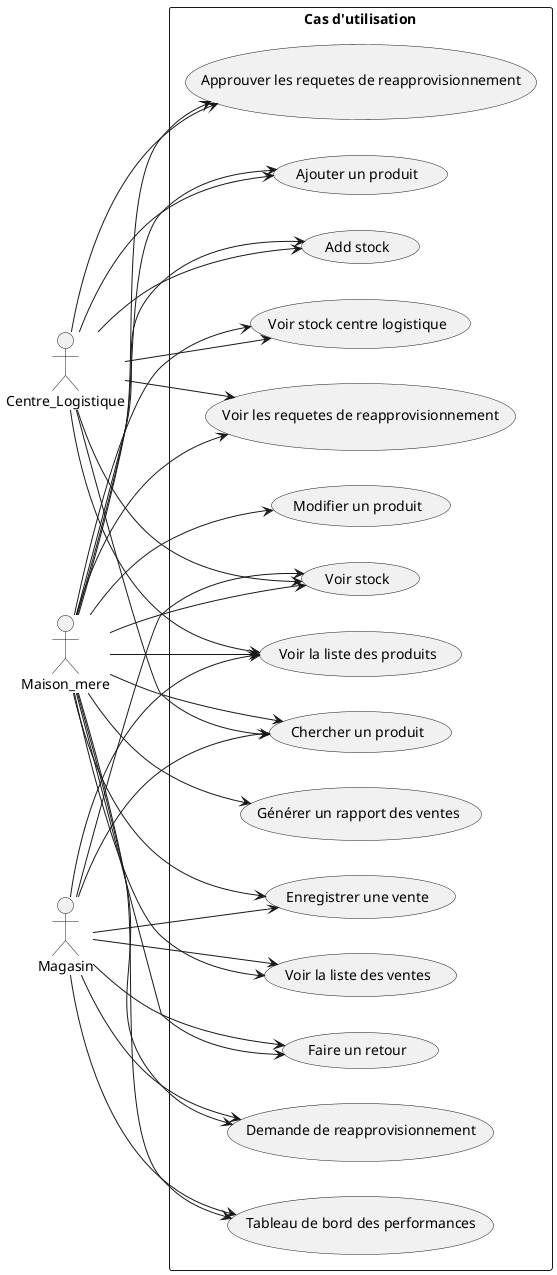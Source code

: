 @startuml vue_cas_utilisation
left to right direction

actor Maison_mere
actor Centre_Logistique
actor Magasin

rectangle "Cas d'utilisation" {
  usecase "Voir la liste des produits" as UC1
  usecase "Ajouter un produit" as UC2
  usecase "Chercher un produit" as UC3
  usecase "Enregistrer une vente" as UC4
  usecase "Voir la liste des ventes" as UC5
  usecase "Faire un retour" as UC6
  usecase "Add stock" as UC7
  usecase "Voir stock" as UC8
  usecase "Modifier un produit" as UC9
  usecase "Demande de reapprovisionnement" as UC10
  usecase "Voir les requetes de reapprovisionnement" as UC11
  usecase "Approuver les requetes de reapprovisionnement" as UC12
  usecase "Voir stock centre logistique" as UC13
  usecase "Générer un rapport des ventes" as UC14
  usecase "Tableau de bord des performances" as UC15
}

Maison_mere --> UC1
Maison_mere --> UC2
Maison_mere --> UC3
Maison_mere --> UC4
Maison_mere --> UC5
Maison_mere --> UC6
Maison_mere --> UC7
Maison_mere --> UC8
Maison_mere --> UC9
Maison_mere --> UC10
Maison_mere --> UC11
Maison_mere --> UC12
Maison_mere --> UC13
Maison_mere --> UC14
Maison_mere --> UC15

Centre_Logistique --> UC1
Centre_Logistique --> UC2
Centre_Logistique --> UC3
Centre_Logistique --> UC7
Centre_Logistique --> UC8
Centre_Logistique --> UC11
Centre_Logistique --> UC12
Centre_Logistique --> UC13

Magasin --> UC1
Magasin --> UC3
Magasin --> UC4
Magasin --> UC5
Magasin --> UC6
Magasin --> UC8
Magasin --> UC10
Magasin --> UC15
@enduml